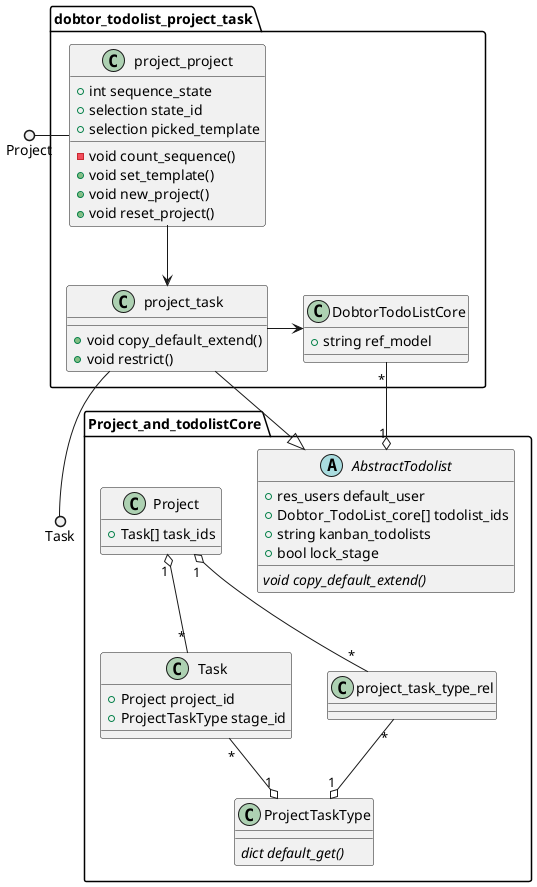 @startuml
' skinparam monochrome true
' skinparam handwritten true
' skinparam packageFontColor red

package Project_and_todolistCore{

    
    Class Task {
        + Project project_id
        + ProjectTaskType stage_id
    }


    abstract class AbstractTodolist {
        + res_users default_user
        + Dobtor_TodoList_core[] todolist_ids
        + string kanban_todolists
        + bool lock_stage
        {abstract} void copy_default_extend()
    }


    Class Project {
        + Task[] task_ids 
    }

    Class project_task_type_rel {

    }

    Class ProjectTaskType {
        {abstract} dict default_get()
    }


}

package dobtor_todolist_project_task {
    Class project_project {
        + int sequence_state
        + selection state_id
        + selection picked_template
        - void count_sequence()
        + void set_template()
        + void new_project()
        + void reset_project()
    }

    Class DobtorTodoListCore {
        + string ref_model
    }

    Class project_task {
        + void copy_default_extend()
        + void restrict()
    }
} 

project_task --|> AbstractTodolist
Task "*" --o "1" ProjectTaskType
Project "1" o-- "*" Task
Project "1" o-- "*" project_task_type_rel
project_task_type_rel "*" --o "1" ProjectTaskType
Project ()- project_project
project_task --() Task
AbstractTodolist "1" o-- "*" DobtorTodoListCore
' ProjectTaskType <|- project_task
project_project --> project_task
project_task -> DobtorTodoListCore
@enduml